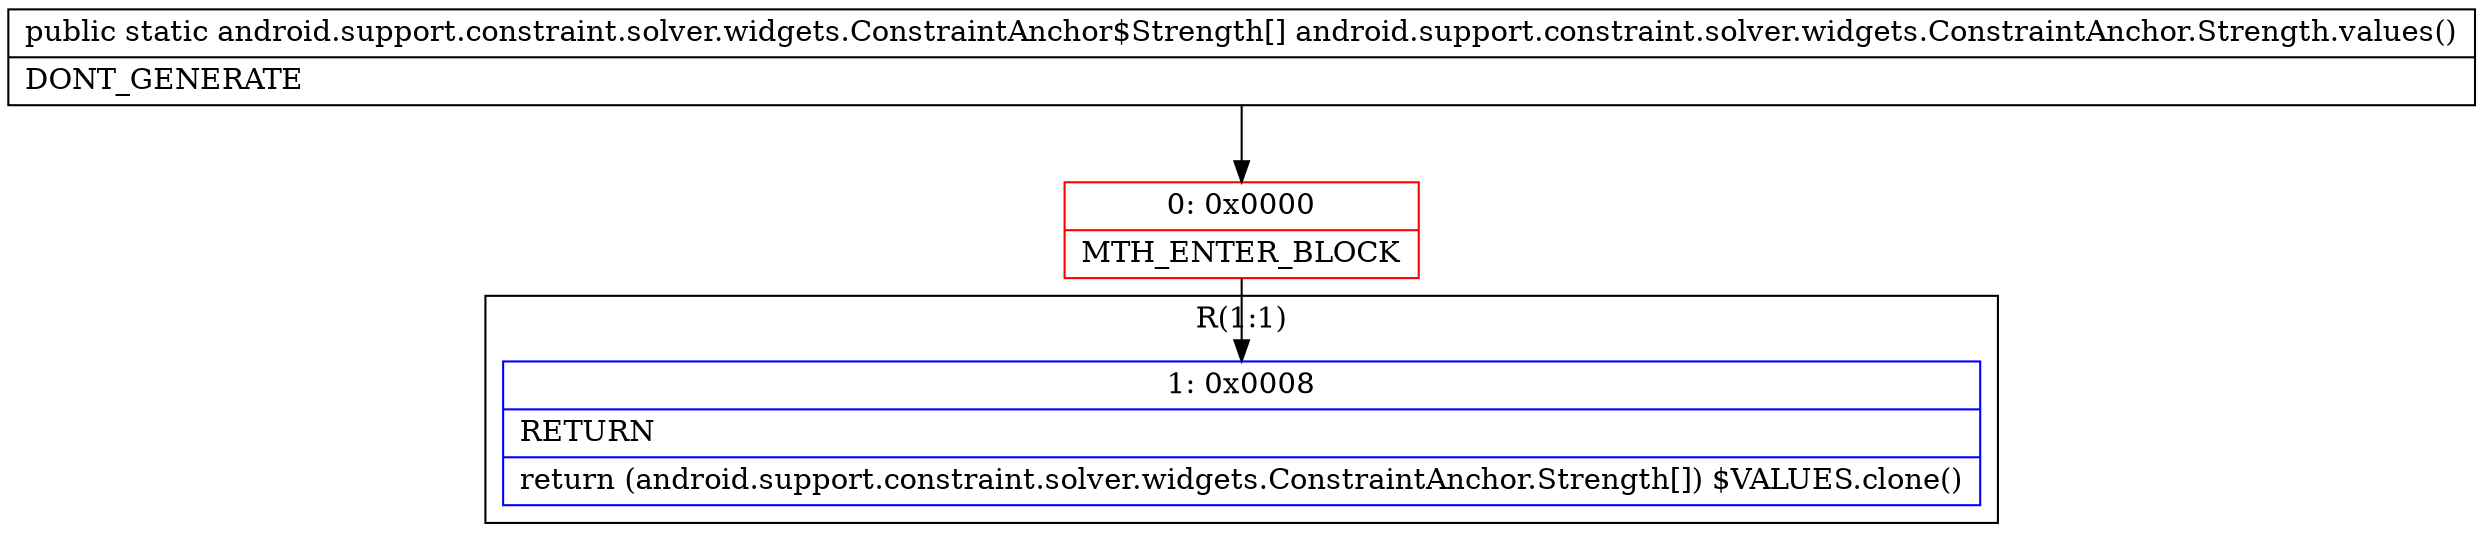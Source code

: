 digraph "CFG forandroid.support.constraint.solver.widgets.ConstraintAnchor.Strength.values()[Landroid\/support\/constraint\/solver\/widgets\/ConstraintAnchor$Strength;" {
subgraph cluster_Region_817681196 {
label = "R(1:1)";
node [shape=record,color=blue];
Node_1 [shape=record,label="{1\:\ 0x0008|RETURN\l|return (android.support.constraint.solver.widgets.ConstraintAnchor.Strength[]) $VALUES.clone()\l}"];
}
Node_0 [shape=record,color=red,label="{0\:\ 0x0000|MTH_ENTER_BLOCK\l}"];
MethodNode[shape=record,label="{public static android.support.constraint.solver.widgets.ConstraintAnchor$Strength[] android.support.constraint.solver.widgets.ConstraintAnchor.Strength.values()  | DONT_GENERATE\l}"];
MethodNode -> Node_0;
Node_0 -> Node_1;
}


